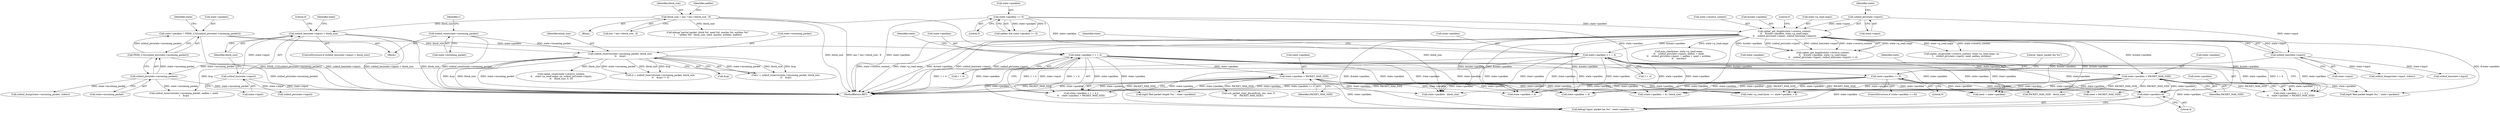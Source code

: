digraph "0_mindrot_28652bca29046f62c7045e933e6b931de1d16737_0@pointer" {
"1000447" [label="(Call,state->packlen+4)"];
"1000285" [label="(Call,state->packlen < 1 + 4)"];
"1000251" [label="(Call,state->packlen == 0)"];
"1000259" [label="(Call,cipher_get_length(state->receive_context,\n\t\t    &state->packlen, state->p_read.seqnr,\n\t\t    sshbuf_ptr(state->input), sshbuf_len(state->input)))"];
"1000272" [label="(Call,sshbuf_ptr(state->input))"];
"1000276" [label="(Call,sshbuf_len(state->input))"];
"1000292" [label="(Call,state->packlen > PACKET_MAX_SIZE)"];
"1000392" [label="(Call,state->packlen < 1 + 4)"];
"1000381" [label="(Call,state->packlen = PEEK_U32(sshbuf_ptr(state->incoming_packet)))"];
"1000385" [label="(Call,PEEK_U32(sshbuf_ptr(state->incoming_packet)))"];
"1000386" [label="(Call,sshbuf_ptr(state->incoming_packet))"];
"1000349" [label="(Call,sshbuf_reserve(state->incoming_packet, block_size,\n\t\t    &cp))"];
"1000341" [label="(Call,sshbuf_reset(state->incoming_packet))"];
"1000333" [label="(Call,sshbuf_len(state->input) < block_size)"];
"1000334" [label="(Call,sshbuf_len(state->input))"];
"1000224" [label="(Call,block_size = enc ? enc->block_size : 8)"];
"1000399" [label="(Call,state->packlen > PACKET_MAX_SIZE)"];
"1000326" [label="(Call,state->packlen == 0)"];
"1000334" [label="(Call,sshbuf_len(state->input))"];
"1000336" [label="(Identifier,state)"];
"1000251" [label="(Call,state->packlen == 0)"];
"1000293" [label="(Call,state->packlen)"];
"1000466" [label="(Call,state->packlen - block_size)"];
"1000325" [label="(ControlStructure,if (state->packlen == 0))"];
"1000298" [label="(Call,sshbuf_dump(state->input, stderr))"];
"1000392" [label="(Call,state->packlen < 1 + 4)"];
"1000333" [label="(Call,sshbuf_len(state->input) < block_size)"];
"1000578" [label="(Call,sshbuf_reserve(state->incoming_packet, aadlen + need,\n\t    &cp))"];
"1000263" [label="(Call,&state->packlen)"];
"1000224" [label="(Call,block_size = enc ? enc->block_size : 8)"];
"1000427" [label="(Call,ssh_packet_start_discard(ssh, enc, mac, 0,\n\t\t\t    PACKET_MAX_SIZE))"];
"1000448" [label="(Call,state->packlen)"];
"1000758" [label="(Call,(state->packlen + 4) / block_size)"];
"1000296" [label="(Identifier,PACKET_MAX_SIZE)"];
"1000289" [label="(Call,1 + 4)"];
"1000346" [label="(Call,(r = sshbuf_reserve(state->incoming_packet, block_size,\n\t\t    &cp)) != 0)"];
"1000284" [label="(Call,state->packlen < 1 + 4 ||\n\t\t    state->packlen > PACKET_MAX_SIZE)"];
"1001011" [label="(MethodReturn,RET)"];
"1000332" [label="(ControlStructure,if (sshbuf_len(state->input) < block_size))"];
"1000272" [label="(Call,sshbuf_ptr(state->input))"];
"1000225" [label="(Identifier,block_size)"];
"1000285" [label="(Call,state->packlen < 1 + 4)"];
"1000331" [label="(Block,)"];
"1000342" [label="(Call,state->incoming_packet)"];
"1000343" [label="(Identifier,state)"];
"1000338" [label="(Identifier,block_size)"];
"1000118" [label="(Block,)"];
"1000381" [label="(Call,state->packlen = PEEK_U32(sshbuf_ptr(state->incoming_packet)))"];
"1000294" [label="(Identifier,state)"];
"1000387" [label="(Call,state->incoming_packet)"];
"1000451" [label="(Literal,4)"];
"1000394" [label="(Identifier,state)"];
"1000401" [label="(Identifier,state)"];
"1000276" [label="(Call,sshbuf_len(state->input))"];
"1000226" [label="(Call,enc ? enc->block_size : 8)"];
"1000280" [label="(Literal,0)"];
"1000499" [label="(Call,PACKET_MAX_SIZE - block_size)"];
"1000382" [label="(Call,state->packlen)"];
"1000354" [label="(Call,&cp)"];
"1000472" [label="(Call,debug(\"partial packet: block %d, need %d, maclen %d, authlen %d,\"\n\t    \" aadlen %d\", block_size, need, maclen, authlen, aadlen))"];
"1000416" [label="(Call,sshbuf_dump(state->incoming_packet, stderr))"];
"1000259" [label="(Call,cipher_get_length(state->receive_context,\n\t\t    &state->packlen, state->p_read.seqnr,\n\t\t    sshbuf_ptr(state->input), sshbuf_len(state->input)))"];
"1000673" [label="(Call,need > PACKET_MAX_SIZE)"];
"1000445" [label="(Call,debug(\"input: packet len %u\", state->packlen+4))"];
"1000353" [label="(Identifier,block_size)"];
"1000335" [label="(Call,state->input)"];
"1000385" [label="(Call,PEEK_U32(sshbuf_ptr(state->incoming_packet)))"];
"1000255" [label="(Literal,0)"];
"1000350" [label="(Call,state->incoming_packet)"];
"1000267" [label="(Call,state->p_read.seqnr)"];
"1000286" [label="(Call,state->packlen)"];
"1000759" [label="(Call,state->packlen + 4)"];
"1000504" [label="(Call,sshbuf_len(state->input))"];
"1000273" [label="(Call,state->input)"];
"1000326" [label="(Call,state->packlen == 0)"];
"1000540" [label="(Call,mac_check(mac, state->p_read.seqnr,\n\t\t    sshbuf_ptr(state->input), aadlen + need,\n\t\t    sshbuf_ptr(state->input) + aadlen + need + authlen,\n\t\t    maclen))"];
"1000303" [label="(Call,logit(\"Bad packet length %u.\", state->packlen))"];
"1000292" [label="(Call,state->packlen > PACKET_MAX_SIZE)"];
"1000260" [label="(Call,state->receive_context)"];
"1000446" [label="(Literal,\"input: packet len %u\")"];
"1000252" [label="(Call,state->packlen)"];
"1000340" [label="(Literal,0)"];
"1000372" [label="(Call,sshbuf_ptr(state->input))"];
"1000327" [label="(Call,state->packlen)"];
"1000393" [label="(Call,state->packlen)"];
"1000348" [label="(Identifier,r)"];
"1000765" [label="(Call,state->p_read.bytes += state->packlen + 4)"];
"1000396" [label="(Call,1 + 4)"];
"1000347" [label="(Call,r = sshbuf_reserve(state->incoming_packet, block_size,\n\t\t    &cp))"];
"1000362" [label="(Call,cipher_crypt(state->receive_context,\n\t\t    state->p_send.seqnr, cp, sshbuf_ptr(state->input),\n\t\t    block_size, 0, 0))"];
"1000403" [label="(Identifier,PACKET_MAX_SIZE)"];
"1000341" [label="(Call,sshbuf_reset(state->incoming_packet))"];
"1000386" [label="(Call,sshbuf_ptr(state->incoming_packet))"];
"1000447" [label="(Call,state->packlen+4)"];
"1000455" [label="(Call,need = state->packlen)"];
"1000349" [label="(Call,sshbuf_reserve(state->incoming_packet, block_size,\n\t\t    &cp))"];
"1000400" [label="(Call,state->packlen)"];
"1000258" [label="(Call,cipher_get_length(state->receive_context,\n\t\t    &state->packlen, state->p_read.seqnr,\n\t\t    sshbuf_ptr(state->input), sshbuf_len(state->input)) != 0)"];
"1000399" [label="(Call,state->packlen > PACKET_MAX_SIZE)"];
"1000593" [label="(Call,cipher_crypt(state->receive_context, state->p_read.seqnr, cp,\n\t    sshbuf_ptr(state->input), need, aadlen, authlen))"];
"1000771" [label="(Call,state->packlen + 4)"];
"1000233" [label="(Identifier,aadlen)"];
"1000391" [label="(Call,state->packlen < 1 + 4 ||\n\t\t    state->packlen > PACKET_MAX_SIZE)"];
"1000421" [label="(Call,logit(\"Bad packet length %u.\", state->packlen))"];
"1000330" [label="(Literal,0)"];
"1000278" [label="(Identifier,state)"];
"1000249" [label="(Call,aadlen && state->packlen == 0)"];
"1000277" [label="(Call,state->input)"];
"1000447" -> "1000445"  [label="AST: "];
"1000447" -> "1000451"  [label="CFG: "];
"1000448" -> "1000447"  [label="AST: "];
"1000451" -> "1000447"  [label="AST: "];
"1000445" -> "1000447"  [label="CFG: "];
"1000285" -> "1000447"  [label="DDG: state->packlen"];
"1000292" -> "1000447"  [label="DDG: state->packlen"];
"1000392" -> "1000447"  [label="DDG: state->packlen"];
"1000259" -> "1000447"  [label="DDG: &state->packlen"];
"1000399" -> "1000447"  [label="DDG: state->packlen"];
"1000326" -> "1000447"  [label="DDG: state->packlen"];
"1000285" -> "1000284"  [label="AST: "];
"1000285" -> "1000289"  [label="CFG: "];
"1000286" -> "1000285"  [label="AST: "];
"1000289" -> "1000285"  [label="AST: "];
"1000294" -> "1000285"  [label="CFG: "];
"1000284" -> "1000285"  [label="CFG: "];
"1000285" -> "1001011"  [label="DDG: 1 + 4"];
"1000285" -> "1000284"  [label="DDG: state->packlen"];
"1000285" -> "1000284"  [label="DDG: 1 + 4"];
"1000251" -> "1000285"  [label="DDG: state->packlen"];
"1000259" -> "1000285"  [label="DDG: &state->packlen"];
"1000285" -> "1000292"  [label="DDG: state->packlen"];
"1000285" -> "1000303"  [label="DDG: state->packlen"];
"1000285" -> "1000445"  [label="DDG: state->packlen"];
"1000285" -> "1000455"  [label="DDG: state->packlen"];
"1000285" -> "1000466"  [label="DDG: state->packlen"];
"1000285" -> "1000758"  [label="DDG: state->packlen"];
"1000285" -> "1000759"  [label="DDG: state->packlen"];
"1000285" -> "1000765"  [label="DDG: state->packlen"];
"1000285" -> "1000771"  [label="DDG: state->packlen"];
"1000251" -> "1000249"  [label="AST: "];
"1000251" -> "1000255"  [label="CFG: "];
"1000252" -> "1000251"  [label="AST: "];
"1000255" -> "1000251"  [label="AST: "];
"1000249" -> "1000251"  [label="CFG: "];
"1000251" -> "1001011"  [label="DDG: state->packlen"];
"1000251" -> "1000249"  [label="DDG: state->packlen"];
"1000251" -> "1000249"  [label="DDG: 0"];
"1000251" -> "1000259"  [label="DDG: state->packlen"];
"1000251" -> "1000326"  [label="DDG: state->packlen"];
"1000259" -> "1000258"  [label="AST: "];
"1000259" -> "1000276"  [label="CFG: "];
"1000260" -> "1000259"  [label="AST: "];
"1000263" -> "1000259"  [label="AST: "];
"1000267" -> "1000259"  [label="AST: "];
"1000272" -> "1000259"  [label="AST: "];
"1000276" -> "1000259"  [label="AST: "];
"1000280" -> "1000259"  [label="CFG: "];
"1000259" -> "1001011"  [label="DDG: state->receive_context"];
"1000259" -> "1001011"  [label="DDG: state->p_read.seqnr"];
"1000259" -> "1001011"  [label="DDG: &state->packlen"];
"1000259" -> "1001011"  [label="DDG: sshbuf_len(state->input)"];
"1000259" -> "1001011"  [label="DDG: sshbuf_ptr(state->input)"];
"1000259" -> "1000258"  [label="DDG: state->p_read.seqnr"];
"1000259" -> "1000258"  [label="DDG: &state->packlen"];
"1000259" -> "1000258"  [label="DDG: sshbuf_ptr(state->input)"];
"1000259" -> "1000258"  [label="DDG: sshbuf_len(state->input)"];
"1000259" -> "1000258"  [label="DDG: state->receive_context"];
"1000272" -> "1000259"  [label="DDG: state->input"];
"1000276" -> "1000259"  [label="DDG: state->input"];
"1000259" -> "1000292"  [label="DDG: &state->packlen"];
"1000259" -> "1000303"  [label="DDG: &state->packlen"];
"1000259" -> "1000445"  [label="DDG: &state->packlen"];
"1000259" -> "1000455"  [label="DDG: &state->packlen"];
"1000259" -> "1000466"  [label="DDG: &state->packlen"];
"1000259" -> "1000540"  [label="DDG: state->p_read.seqnr"];
"1000259" -> "1000593"  [label="DDG: state->receive_context"];
"1000259" -> "1000593"  [label="DDG: state->p_read.seqnr"];
"1000259" -> "1000758"  [label="DDG: &state->packlen"];
"1000259" -> "1000759"  [label="DDG: &state->packlen"];
"1000259" -> "1000765"  [label="DDG: &state->packlen"];
"1000259" -> "1000771"  [label="DDG: &state->packlen"];
"1000272" -> "1000273"  [label="CFG: "];
"1000273" -> "1000272"  [label="AST: "];
"1000278" -> "1000272"  [label="CFG: "];
"1000272" -> "1000276"  [label="DDG: state->input"];
"1000276" -> "1000277"  [label="CFG: "];
"1000277" -> "1000276"  [label="AST: "];
"1000276" -> "1001011"  [label="DDG: state->input"];
"1000276" -> "1000298"  [label="DDG: state->input"];
"1000276" -> "1000504"  [label="DDG: state->input"];
"1000292" -> "1000284"  [label="AST: "];
"1000292" -> "1000296"  [label="CFG: "];
"1000293" -> "1000292"  [label="AST: "];
"1000296" -> "1000292"  [label="AST: "];
"1000284" -> "1000292"  [label="CFG: "];
"1000292" -> "1001011"  [label="DDG: PACKET_MAX_SIZE"];
"1000292" -> "1000284"  [label="DDG: state->packlen"];
"1000292" -> "1000284"  [label="DDG: PACKET_MAX_SIZE"];
"1000292" -> "1000303"  [label="DDG: state->packlen"];
"1000292" -> "1000445"  [label="DDG: state->packlen"];
"1000292" -> "1000455"  [label="DDG: state->packlen"];
"1000292" -> "1000466"  [label="DDG: state->packlen"];
"1000292" -> "1000499"  [label="DDG: PACKET_MAX_SIZE"];
"1000292" -> "1000673"  [label="DDG: PACKET_MAX_SIZE"];
"1000292" -> "1000758"  [label="DDG: state->packlen"];
"1000292" -> "1000759"  [label="DDG: state->packlen"];
"1000292" -> "1000765"  [label="DDG: state->packlen"];
"1000292" -> "1000771"  [label="DDG: state->packlen"];
"1000392" -> "1000391"  [label="AST: "];
"1000392" -> "1000396"  [label="CFG: "];
"1000393" -> "1000392"  [label="AST: "];
"1000396" -> "1000392"  [label="AST: "];
"1000401" -> "1000392"  [label="CFG: "];
"1000391" -> "1000392"  [label="CFG: "];
"1000392" -> "1001011"  [label="DDG: 1 + 4"];
"1000392" -> "1001011"  [label="DDG: state->packlen"];
"1000392" -> "1000391"  [label="DDG: state->packlen"];
"1000392" -> "1000391"  [label="DDG: 1 + 4"];
"1000381" -> "1000392"  [label="DDG: state->packlen"];
"1000392" -> "1000399"  [label="DDG: state->packlen"];
"1000392" -> "1000421"  [label="DDG: state->packlen"];
"1000392" -> "1000445"  [label="DDG: state->packlen"];
"1000392" -> "1000455"  [label="DDG: state->packlen"];
"1000392" -> "1000466"  [label="DDG: state->packlen"];
"1000392" -> "1000758"  [label="DDG: state->packlen"];
"1000392" -> "1000759"  [label="DDG: state->packlen"];
"1000392" -> "1000765"  [label="DDG: state->packlen"];
"1000392" -> "1000771"  [label="DDG: state->packlen"];
"1000381" -> "1000331"  [label="AST: "];
"1000381" -> "1000385"  [label="CFG: "];
"1000382" -> "1000381"  [label="AST: "];
"1000385" -> "1000381"  [label="AST: "];
"1000394" -> "1000381"  [label="CFG: "];
"1000381" -> "1001011"  [label="DDG: PEEK_U32(sshbuf_ptr(state->incoming_packet))"];
"1000385" -> "1000381"  [label="DDG: sshbuf_ptr(state->incoming_packet)"];
"1000385" -> "1000386"  [label="CFG: "];
"1000386" -> "1000385"  [label="AST: "];
"1000385" -> "1001011"  [label="DDG: sshbuf_ptr(state->incoming_packet)"];
"1000386" -> "1000385"  [label="DDG: state->incoming_packet"];
"1000386" -> "1000387"  [label="CFG: "];
"1000387" -> "1000386"  [label="AST: "];
"1000386" -> "1001011"  [label="DDG: state->incoming_packet"];
"1000349" -> "1000386"  [label="DDG: state->incoming_packet"];
"1000386" -> "1000416"  [label="DDG: state->incoming_packet"];
"1000386" -> "1000578"  [label="DDG: state->incoming_packet"];
"1000349" -> "1000347"  [label="AST: "];
"1000349" -> "1000354"  [label="CFG: "];
"1000350" -> "1000349"  [label="AST: "];
"1000353" -> "1000349"  [label="AST: "];
"1000354" -> "1000349"  [label="AST: "];
"1000347" -> "1000349"  [label="CFG: "];
"1000349" -> "1001011"  [label="DDG: block_size"];
"1000349" -> "1001011"  [label="DDG: state->incoming_packet"];
"1000349" -> "1001011"  [label="DDG: &cp"];
"1000349" -> "1000346"  [label="DDG: state->incoming_packet"];
"1000349" -> "1000346"  [label="DDG: block_size"];
"1000349" -> "1000346"  [label="DDG: &cp"];
"1000349" -> "1000347"  [label="DDG: state->incoming_packet"];
"1000349" -> "1000347"  [label="DDG: block_size"];
"1000349" -> "1000347"  [label="DDG: &cp"];
"1000341" -> "1000349"  [label="DDG: state->incoming_packet"];
"1000333" -> "1000349"  [label="DDG: block_size"];
"1000349" -> "1000362"  [label="DDG: block_size"];
"1000349" -> "1000578"  [label="DDG: &cp"];
"1000341" -> "1000331"  [label="AST: "];
"1000341" -> "1000342"  [label="CFG: "];
"1000342" -> "1000341"  [label="AST: "];
"1000348" -> "1000341"  [label="CFG: "];
"1000341" -> "1001011"  [label="DDG: sshbuf_reset(state->incoming_packet)"];
"1000333" -> "1000332"  [label="AST: "];
"1000333" -> "1000338"  [label="CFG: "];
"1000334" -> "1000333"  [label="AST: "];
"1000338" -> "1000333"  [label="AST: "];
"1000340" -> "1000333"  [label="CFG: "];
"1000343" -> "1000333"  [label="CFG: "];
"1000333" -> "1001011"  [label="DDG: sshbuf_len(state->input)"];
"1000333" -> "1001011"  [label="DDG: sshbuf_len(state->input) < block_size"];
"1000333" -> "1001011"  [label="DDG: block_size"];
"1000334" -> "1000333"  [label="DDG: state->input"];
"1000224" -> "1000333"  [label="DDG: block_size"];
"1000334" -> "1000335"  [label="CFG: "];
"1000335" -> "1000334"  [label="AST: "];
"1000338" -> "1000334"  [label="CFG: "];
"1000334" -> "1001011"  [label="DDG: state->input"];
"1000334" -> "1000372"  [label="DDG: state->input"];
"1000224" -> "1000118"  [label="AST: "];
"1000224" -> "1000226"  [label="CFG: "];
"1000225" -> "1000224"  [label="AST: "];
"1000226" -> "1000224"  [label="AST: "];
"1000233" -> "1000224"  [label="CFG: "];
"1000224" -> "1001011"  [label="DDG: block_size"];
"1000224" -> "1001011"  [label="DDG: enc ? enc->block_size : 8"];
"1000224" -> "1000466"  [label="DDG: block_size"];
"1000224" -> "1000472"  [label="DDG: block_size"];
"1000399" -> "1000391"  [label="AST: "];
"1000399" -> "1000403"  [label="CFG: "];
"1000400" -> "1000399"  [label="AST: "];
"1000403" -> "1000399"  [label="AST: "];
"1000391" -> "1000399"  [label="CFG: "];
"1000399" -> "1001011"  [label="DDG: PACKET_MAX_SIZE"];
"1000399" -> "1001011"  [label="DDG: state->packlen"];
"1000399" -> "1000391"  [label="DDG: state->packlen"];
"1000399" -> "1000391"  [label="DDG: PACKET_MAX_SIZE"];
"1000399" -> "1000421"  [label="DDG: state->packlen"];
"1000399" -> "1000427"  [label="DDG: PACKET_MAX_SIZE"];
"1000399" -> "1000445"  [label="DDG: state->packlen"];
"1000399" -> "1000455"  [label="DDG: state->packlen"];
"1000399" -> "1000466"  [label="DDG: state->packlen"];
"1000399" -> "1000499"  [label="DDG: PACKET_MAX_SIZE"];
"1000399" -> "1000673"  [label="DDG: PACKET_MAX_SIZE"];
"1000399" -> "1000758"  [label="DDG: state->packlen"];
"1000399" -> "1000759"  [label="DDG: state->packlen"];
"1000399" -> "1000765"  [label="DDG: state->packlen"];
"1000399" -> "1000771"  [label="DDG: state->packlen"];
"1000326" -> "1000325"  [label="AST: "];
"1000326" -> "1000330"  [label="CFG: "];
"1000327" -> "1000326"  [label="AST: "];
"1000330" -> "1000326"  [label="AST: "];
"1000336" -> "1000326"  [label="CFG: "];
"1000446" -> "1000326"  [label="CFG: "];
"1000326" -> "1001011"  [label="DDG: state->packlen == 0"];
"1000326" -> "1001011"  [label="DDG: state->packlen"];
"1000326" -> "1000445"  [label="DDG: state->packlen"];
"1000326" -> "1000455"  [label="DDG: state->packlen"];
"1000326" -> "1000466"  [label="DDG: state->packlen"];
"1000326" -> "1000758"  [label="DDG: state->packlen"];
"1000326" -> "1000759"  [label="DDG: state->packlen"];
"1000326" -> "1000765"  [label="DDG: state->packlen"];
"1000326" -> "1000771"  [label="DDG: state->packlen"];
}
